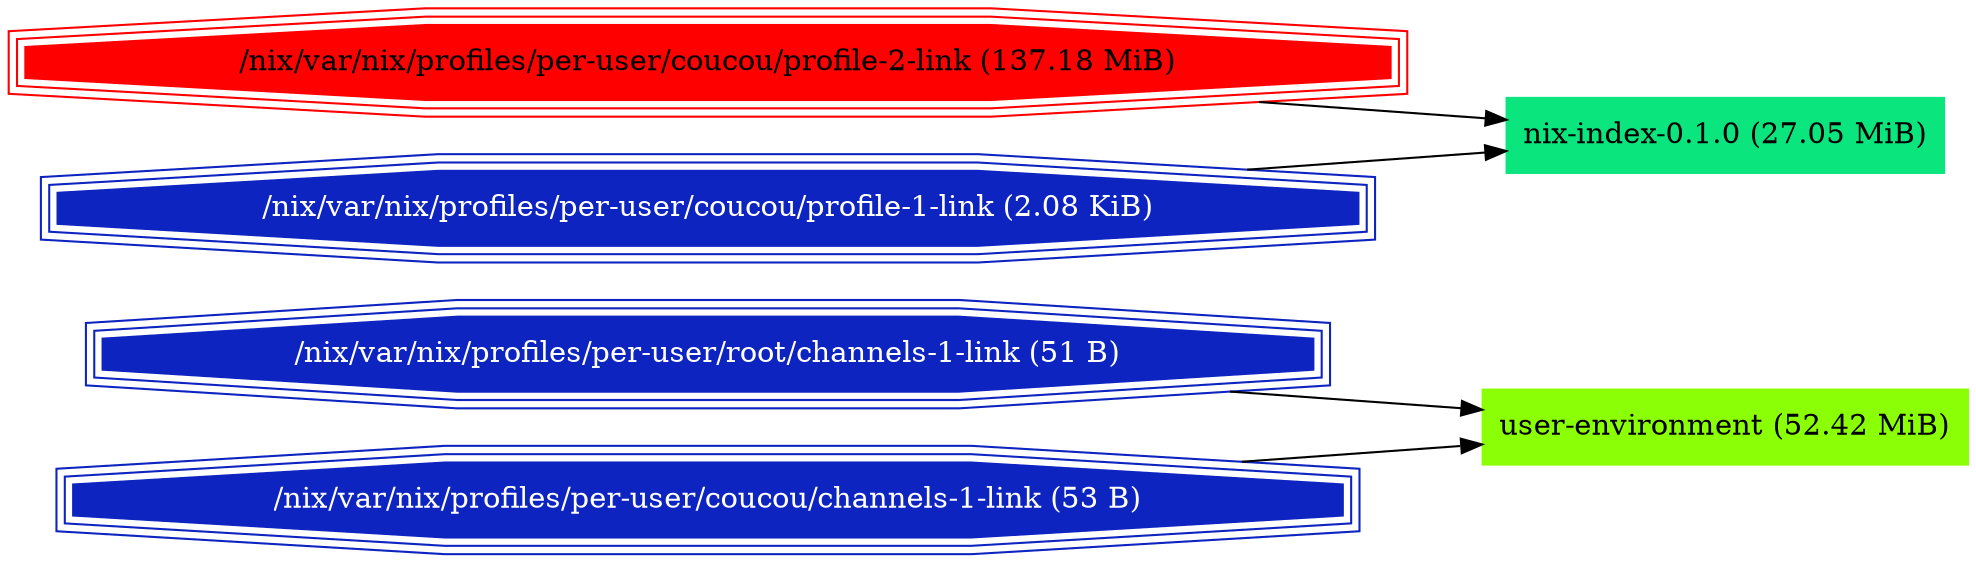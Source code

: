 digraph nixstore {
rankdir=LR;node [shape = tripleoctagon, style=filled];
{ rank = same;
N0; N1; N2; N3; 
};
node [shape = box];
N0[color="#0D24C0",fontcolor="#ffffff",label="/nix/var/nix/profiles/per-user/root/channels-1-link (51 B)"];
N1[color="#FF0000",fontcolor="#000000",label="/nix/var/nix/profiles/per-user/coucou/profile-2-link (137.18 MiB)"];
N2[color="#0D24C0",fontcolor="#ffffff",label="/nix/var/nix/profiles/per-user/coucou/profile-1-link (2.08 KiB)"];
N3[color="#0D24C0",fontcolor="#ffffff",label="/nix/var/nix/profiles/per-user/coucou/channels-1-link (53 B)"];
N4[color="#8BFF06",fontcolor="#000000",label="user-environment (52.42 MiB)"];
N5[color="#0AE57E",fontcolor="#000000",label="nix-index-0.1.0 (27.05 MiB)"];
N0 -> N4;
N1 -> N5;
N2 -> N5;
N3 -> N4;
}
